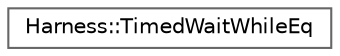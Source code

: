 digraph "类继承关系图"
{
 // LATEX_PDF_SIZE
  bgcolor="transparent";
  edge [fontname=Helvetica,fontsize=10,labelfontname=Helvetica,labelfontsize=10];
  node [fontname=Helvetica,fontsize=10,shape=box,height=0.2,width=0.4];
  rankdir="LR";
  Node0 [id="Node000000",label="Harness::TimedWaitWhileEq",height=0.2,width=0.4,color="grey40", fillcolor="white", style="filled",URL="$class_harness_1_1_timed_wait_while_eq.html",tooltip="Spin WHILE the value of the variable is equal to a given value"];
}
